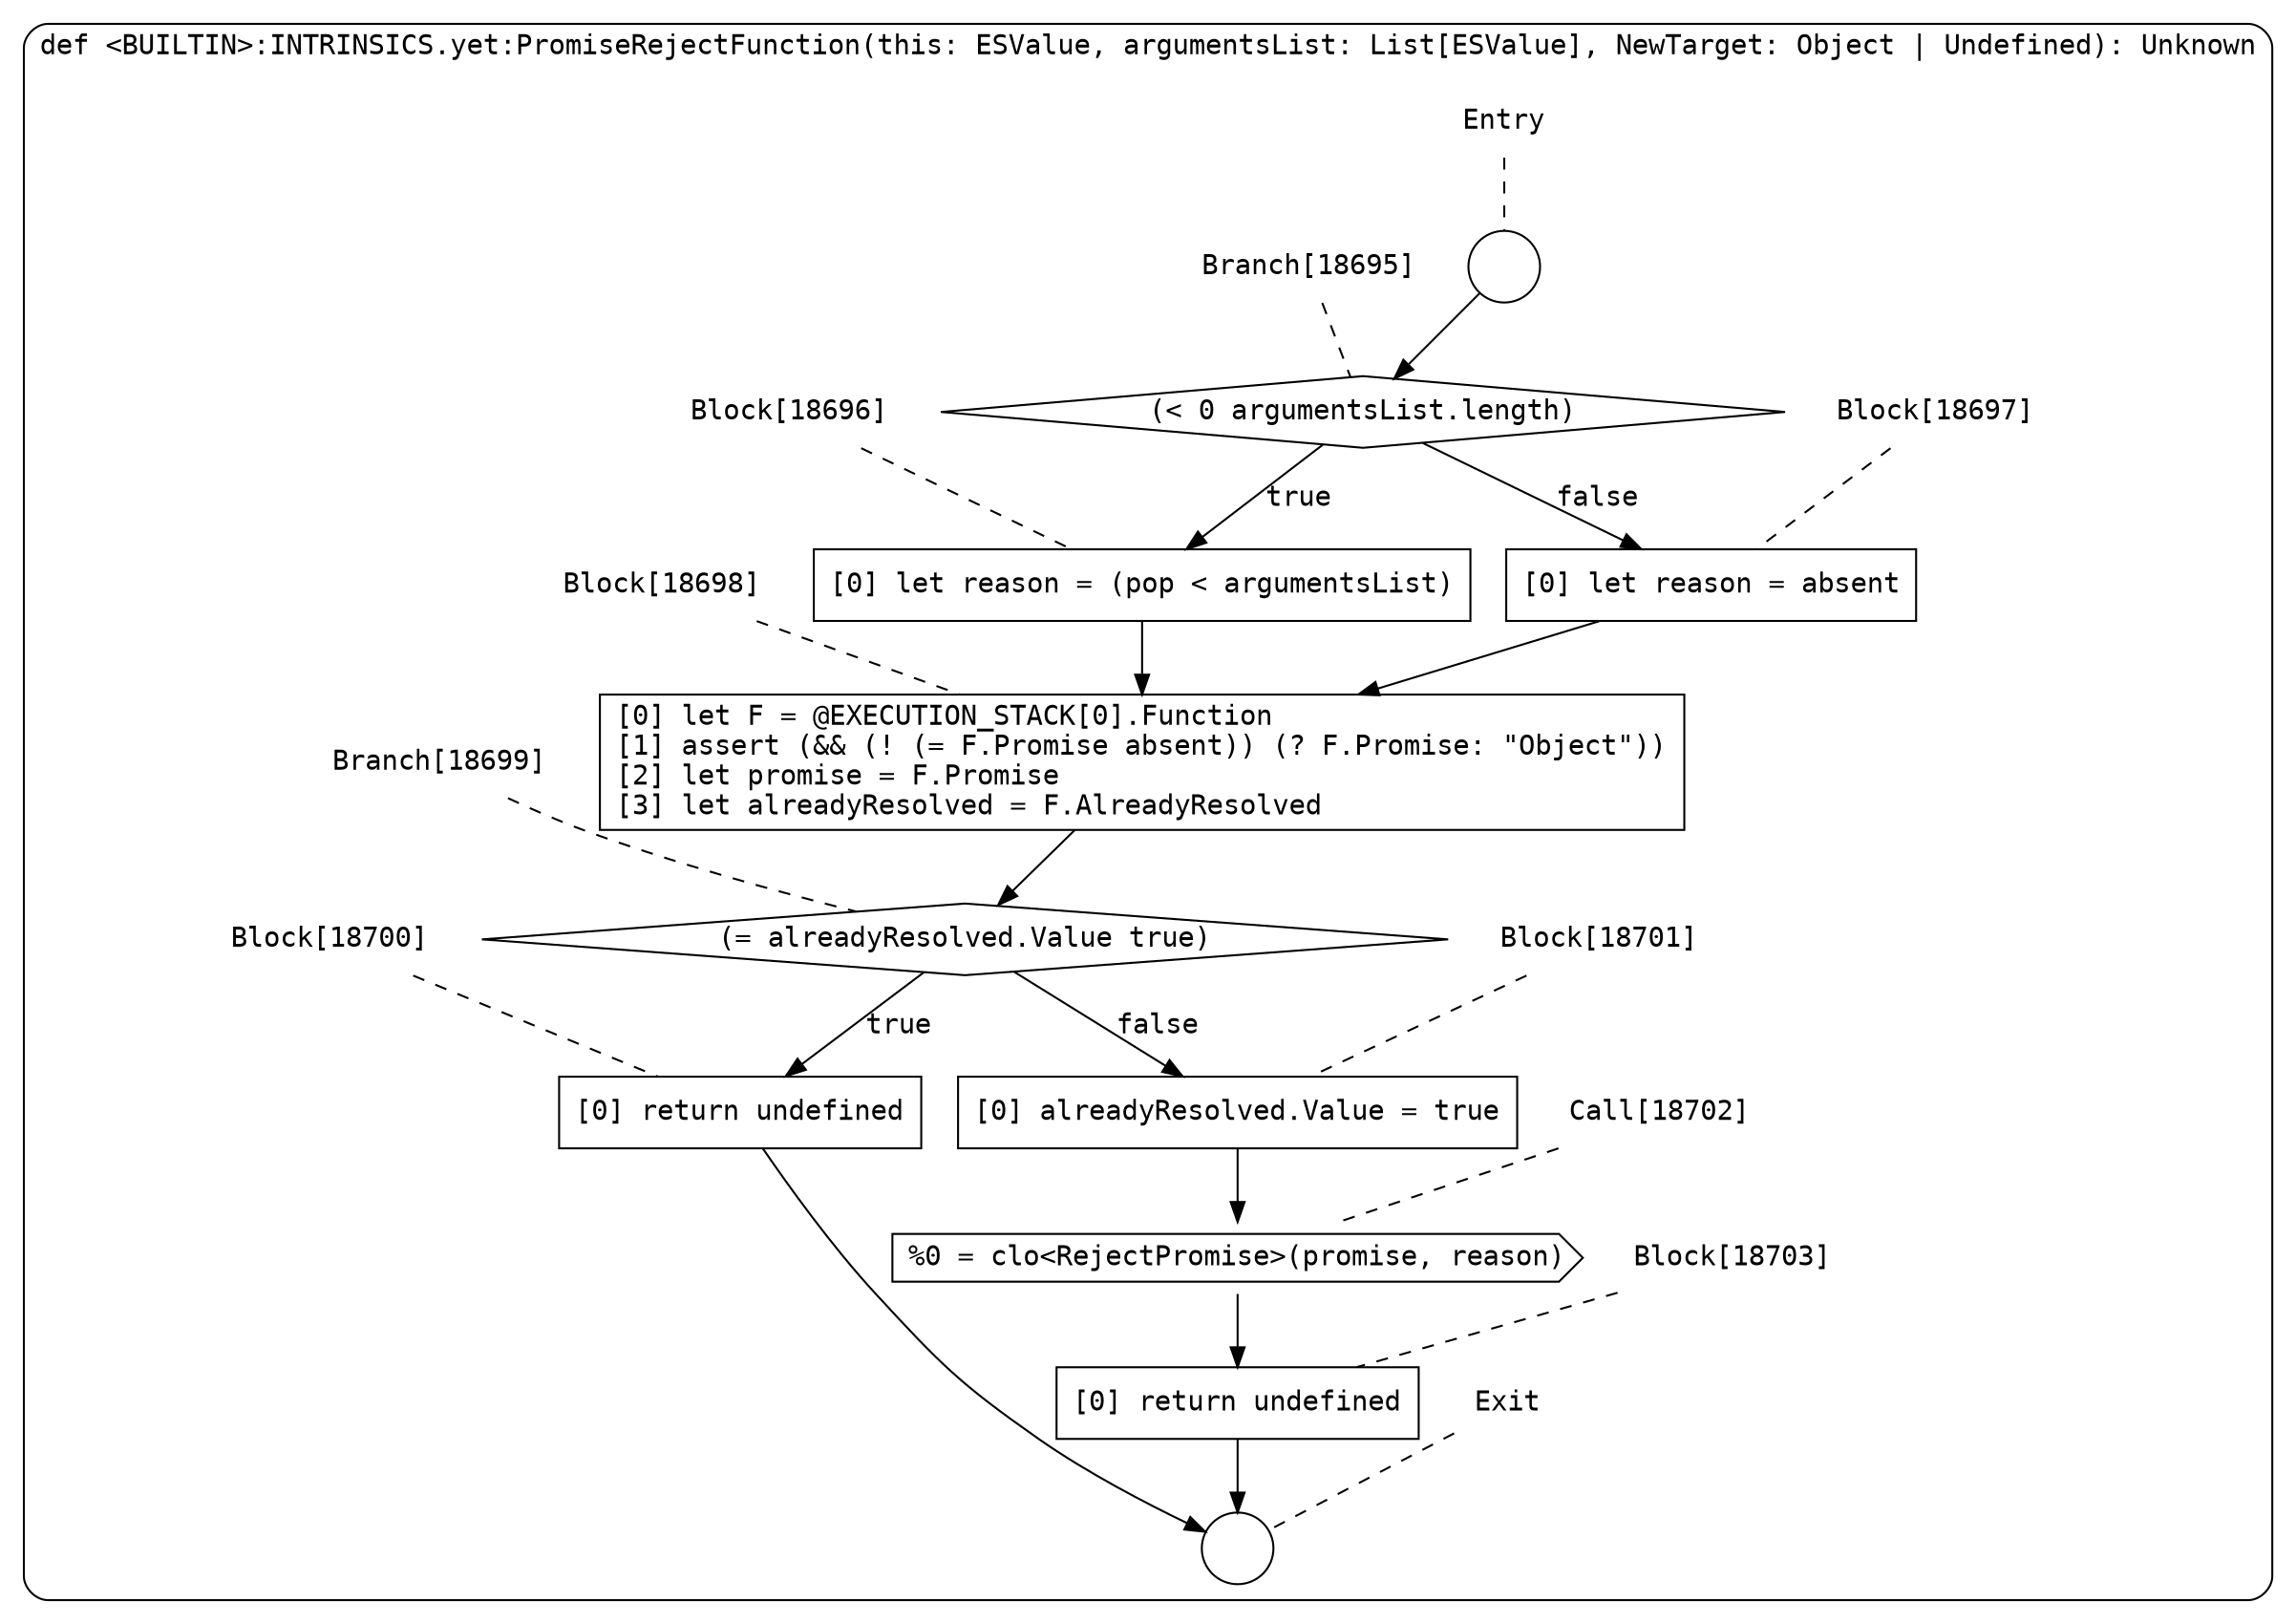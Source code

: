 digraph {
  graph [fontname = "Consolas"]
  node [fontname = "Consolas"]
  edge [fontname = "Consolas"]
  subgraph cluster2568 {
    label = "def <BUILTIN>:INTRINSICS.yet:PromiseRejectFunction(this: ESValue, argumentsList: List[ESValue], NewTarget: Object | Undefined): Unknown"
    style = rounded
    cluster2568_entry_name [shape=none, label=<<font color="black">Entry</font>>]
    cluster2568_entry_name -> cluster2568_entry [arrowhead=none, color="black", style=dashed]
    cluster2568_entry [shape=circle label=" " color="black" fillcolor="white" style=filled]
    cluster2568_entry -> node18695 [color="black"]
    cluster2568_exit_name [shape=none, label=<<font color="black">Exit</font>>]
    cluster2568_exit_name -> cluster2568_exit [arrowhead=none, color="black", style=dashed]
    cluster2568_exit [shape=circle label=" " color="black" fillcolor="white" style=filled]
    node18695_name [shape=none, label=<<font color="black">Branch[18695]</font>>]
    node18695_name -> node18695 [arrowhead=none, color="black", style=dashed]
    node18695 [shape=diamond, label=<<font color="black">(&lt; 0 argumentsList.length)</font>> color="black" fillcolor="white", style=filled]
    node18695 -> node18696 [label=<<font color="black">true</font>> color="black"]
    node18695 -> node18697 [label=<<font color="black">false</font>> color="black"]
    node18696_name [shape=none, label=<<font color="black">Block[18696]</font>>]
    node18696_name -> node18696 [arrowhead=none, color="black", style=dashed]
    node18696 [shape=box, label=<<font color="black">[0] let reason = (pop &lt; argumentsList)<BR ALIGN="LEFT"/></font>> color="black" fillcolor="white", style=filled]
    node18696 -> node18698 [color="black"]
    node18697_name [shape=none, label=<<font color="black">Block[18697]</font>>]
    node18697_name -> node18697 [arrowhead=none, color="black", style=dashed]
    node18697 [shape=box, label=<<font color="black">[0] let reason = absent<BR ALIGN="LEFT"/></font>> color="black" fillcolor="white", style=filled]
    node18697 -> node18698 [color="black"]
    node18698_name [shape=none, label=<<font color="black">Block[18698]</font>>]
    node18698_name -> node18698 [arrowhead=none, color="black", style=dashed]
    node18698 [shape=box, label=<<font color="black">[0] let F = @EXECUTION_STACK[0].Function<BR ALIGN="LEFT"/>[1] assert (&amp;&amp; (! (= F.Promise absent)) (? F.Promise: &quot;Object&quot;))<BR ALIGN="LEFT"/>[2] let promise = F.Promise<BR ALIGN="LEFT"/>[3] let alreadyResolved = F.AlreadyResolved<BR ALIGN="LEFT"/></font>> color="black" fillcolor="white", style=filled]
    node18698 -> node18699 [color="black"]
    node18699_name [shape=none, label=<<font color="black">Branch[18699]</font>>]
    node18699_name -> node18699 [arrowhead=none, color="black", style=dashed]
    node18699 [shape=diamond, label=<<font color="black">(= alreadyResolved.Value true)</font>> color="black" fillcolor="white", style=filled]
    node18699 -> node18700 [label=<<font color="black">true</font>> color="black"]
    node18699 -> node18701 [label=<<font color="black">false</font>> color="black"]
    node18700_name [shape=none, label=<<font color="black">Block[18700]</font>>]
    node18700_name -> node18700 [arrowhead=none, color="black", style=dashed]
    node18700 [shape=box, label=<<font color="black">[0] return undefined<BR ALIGN="LEFT"/></font>> color="black" fillcolor="white", style=filled]
    node18700 -> cluster2568_exit [color="black"]
    node18701_name [shape=none, label=<<font color="black">Block[18701]</font>>]
    node18701_name -> node18701 [arrowhead=none, color="black", style=dashed]
    node18701 [shape=box, label=<<font color="black">[0] alreadyResolved.Value = true<BR ALIGN="LEFT"/></font>> color="black" fillcolor="white", style=filled]
    node18701 -> node18702 [color="black"]
    node18702_name [shape=none, label=<<font color="black">Call[18702]</font>>]
    node18702_name -> node18702 [arrowhead=none, color="black", style=dashed]
    node18702 [shape=cds, label=<<font color="black">%0 = clo&lt;RejectPromise&gt;(promise, reason)</font>> color="black" fillcolor="white", style=filled]
    node18702 -> node18703 [color="black"]
    node18703_name [shape=none, label=<<font color="black">Block[18703]</font>>]
    node18703_name -> node18703 [arrowhead=none, color="black", style=dashed]
    node18703 [shape=box, label=<<font color="black">[0] return undefined<BR ALIGN="LEFT"/></font>> color="black" fillcolor="white", style=filled]
    node18703 -> cluster2568_exit [color="black"]
  }
}